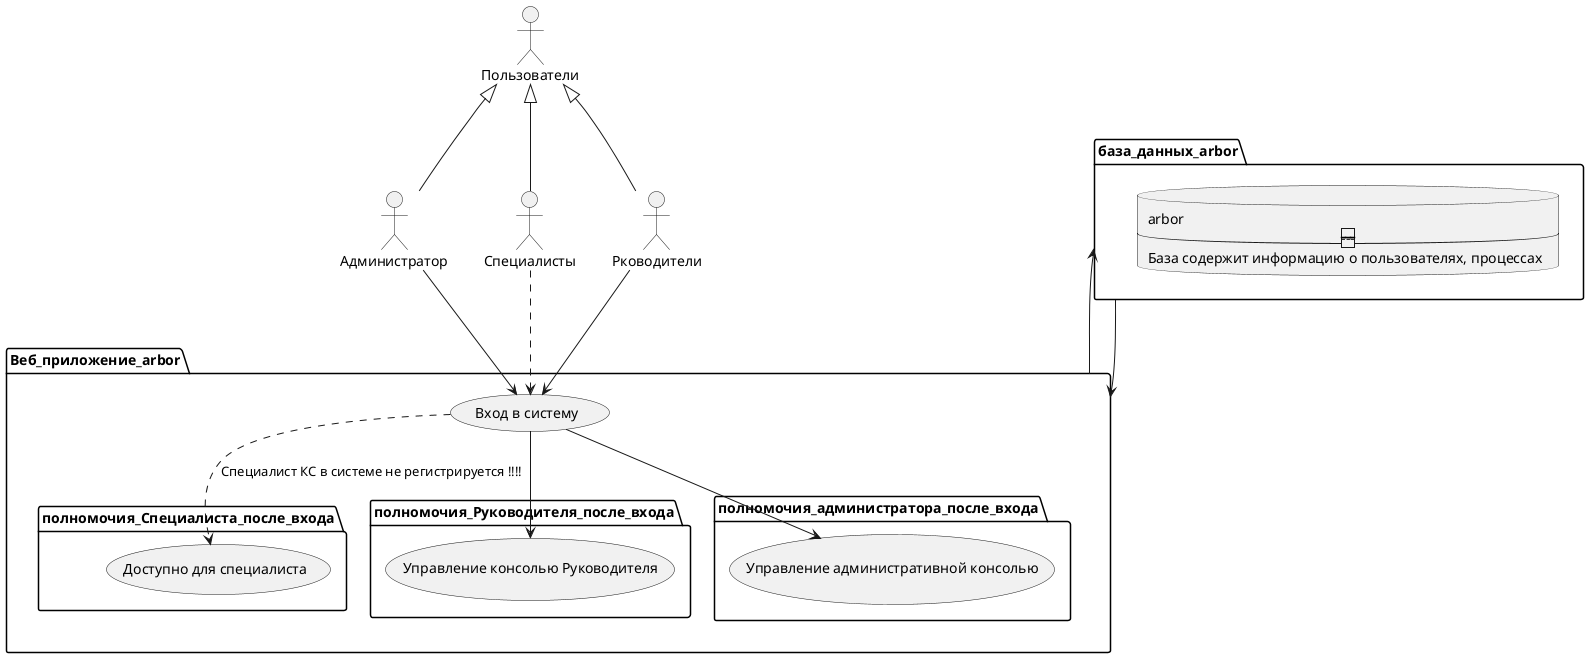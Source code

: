 @startuml

:Администратор:as A
:Специалисты:as SKS
:Рководители: as RKS


A -up-|> Пользователи
SKS -up-|> Пользователи
RKS-up-|> Пользователи


package Веб_приложение_arbor{
:Вход в систему:as (login)


A --> login
RKS --> login
SKS ..> login

folder полномочия_Специалиста_после_входа{

login ..> (Доступно для специалиста): Специалист КС в системе не регистрируется !!!!

}
folder полномочия_Руководителя_после_входа{
login--> (Управление консолью Руководителя)
}
folder полномочия_администратора_после_входа{
login--> (Управление административной консолью)
}




}
package база_данных_arbor{
   database arbor as "arbor
  -------------------
  База содержит информацию о пользователях, процессах
  "
}
Веб_приложение_arbor-up->база_данных_arbor
база_данных_arbor-down->Веб_приложение_arbor

@enduml

